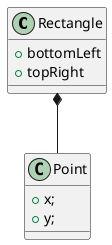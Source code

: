 @startuml

class Rectangle{
  +bottomLeft
  +topRight
}

class Point {
  +x;
  +y;
}

Rectangle *-- Point

@enduml
